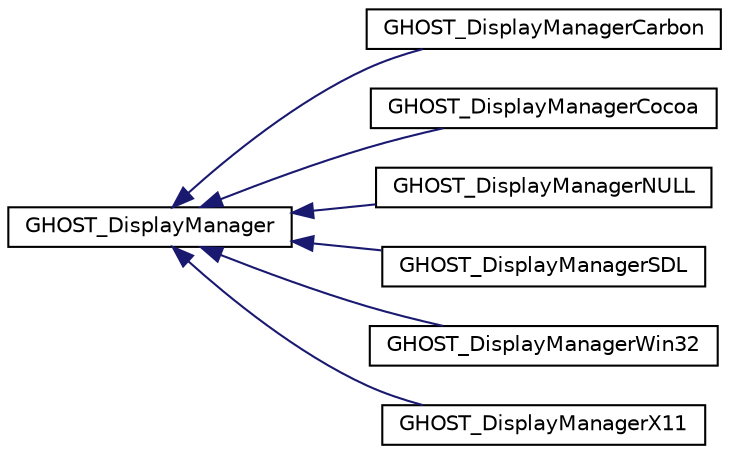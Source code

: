 digraph G
{
  edge [fontname="Helvetica",fontsize="10",labelfontname="Helvetica",labelfontsize="10"];
  node [fontname="Helvetica",fontsize="10",shape=record];
  rankdir=LR;
  Node1 [label="GHOST_DisplayManager",height=0.2,width=0.4,color="black", fillcolor="white", style="filled",URL="$d3/d88/classGHOST__DisplayManager.html"];
  Node1 -> Node2 [dir=back,color="midnightblue",fontsize="10",style="solid",fontname="Helvetica"];
  Node2 [label="GHOST_DisplayManagerCarbon",height=0.2,width=0.4,color="black", fillcolor="white", style="filled",URL="$dd/d13/classGHOST__DisplayManagerCarbon.html"];
  Node1 -> Node3 [dir=back,color="midnightblue",fontsize="10",style="solid",fontname="Helvetica"];
  Node3 [label="GHOST_DisplayManagerCocoa",height=0.2,width=0.4,color="black", fillcolor="white", style="filled",URL="$df/d62/classGHOST__DisplayManagerCocoa.html"];
  Node1 -> Node4 [dir=back,color="midnightblue",fontsize="10",style="solid",fontname="Helvetica"];
  Node4 [label="GHOST_DisplayManagerNULL",height=0.2,width=0.4,color="black", fillcolor="white", style="filled",URL="$d6/dc6/classGHOST__DisplayManagerNULL.html"];
  Node1 -> Node5 [dir=back,color="midnightblue",fontsize="10",style="solid",fontname="Helvetica"];
  Node5 [label="GHOST_DisplayManagerSDL",height=0.2,width=0.4,color="black", fillcolor="white", style="filled",URL="$d2/dfc/classGHOST__DisplayManagerSDL.html"];
  Node1 -> Node6 [dir=back,color="midnightblue",fontsize="10",style="solid",fontname="Helvetica"];
  Node6 [label="GHOST_DisplayManagerWin32",height=0.2,width=0.4,color="black", fillcolor="white", style="filled",URL="$dc/d8c/classGHOST__DisplayManagerWin32.html"];
  Node1 -> Node7 [dir=back,color="midnightblue",fontsize="10",style="solid",fontname="Helvetica"];
  Node7 [label="GHOST_DisplayManagerX11",height=0.2,width=0.4,color="black", fillcolor="white", style="filled",URL="$d7/d36/classGHOST__DisplayManagerX11.html"];
}

